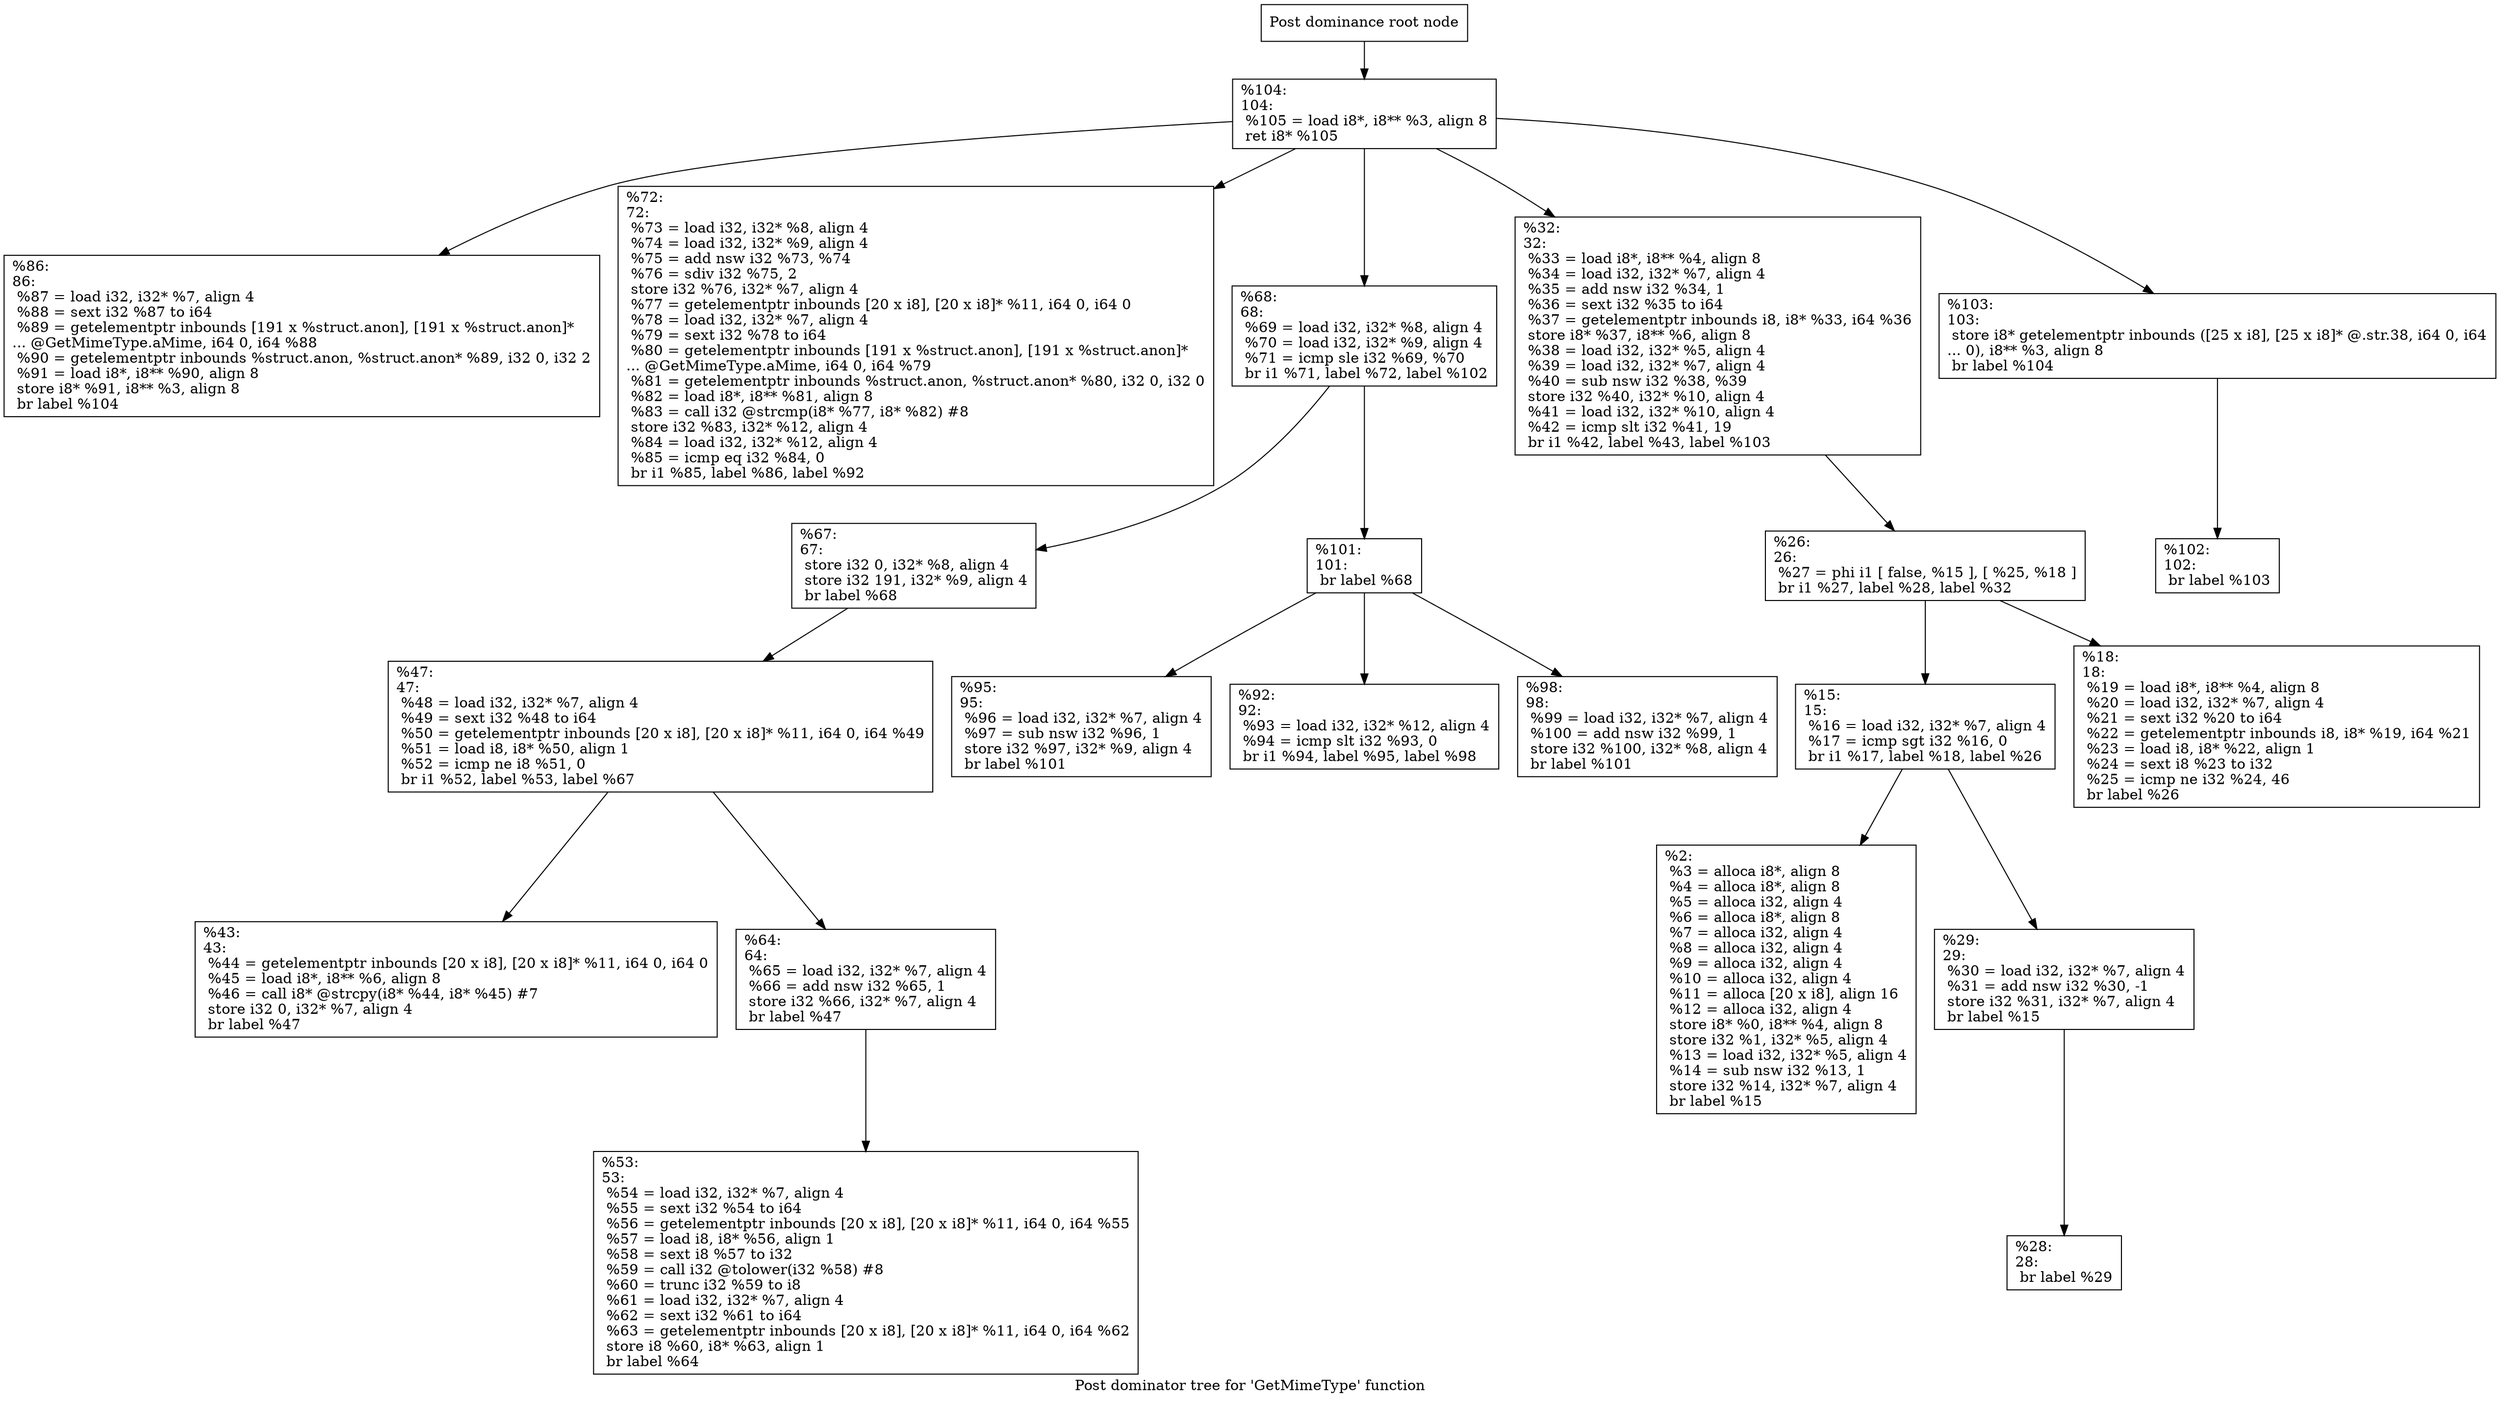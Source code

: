digraph "Post dominator tree for 'GetMimeType' function" {
	label="Post dominator tree for 'GetMimeType' function";

	Node0x16a73e0 [shape=record,label="{Post dominance root node}"];
	Node0x16a73e0 -> Node0x16f06c0;
	Node0x16f06c0 [shape=record,label="{%104:\l104:                                              \l  %105 = load i8*, i8** %3, align 8\l  ret i8* %105\l}"];
	Node0x16f06c0 -> Node0x169e800;
	Node0x16f06c0 -> Node0x16d5000;
	Node0x16f06c0 -> Node0x16e4a20;
	Node0x16f06c0 -> Node0x16ce1f0;
	Node0x16f06c0 -> Node0x16cf890;
	Node0x169e800 [shape=record,label="{%86:\l86:                                               \l  %87 = load i32, i32* %7, align 4\l  %88 = sext i32 %87 to i64\l  %89 = getelementptr inbounds [191 x %struct.anon], [191 x %struct.anon]*\l... @GetMimeType.aMime, i64 0, i64 %88\l  %90 = getelementptr inbounds %struct.anon, %struct.anon* %89, i32 0, i32 2\l  %91 = load i8*, i8** %90, align 8\l  store i8* %91, i8** %3, align 8\l  br label %104\l}"];
	Node0x16d5000 [shape=record,label="{%72:\l72:                                               \l  %73 = load i32, i32* %8, align 4\l  %74 = load i32, i32* %9, align 4\l  %75 = add nsw i32 %73, %74\l  %76 = sdiv i32 %75, 2\l  store i32 %76, i32* %7, align 4\l  %77 = getelementptr inbounds [20 x i8], [20 x i8]* %11, i64 0, i64 0\l  %78 = load i32, i32* %7, align 4\l  %79 = sext i32 %78 to i64\l  %80 = getelementptr inbounds [191 x %struct.anon], [191 x %struct.anon]*\l... @GetMimeType.aMime, i64 0, i64 %79\l  %81 = getelementptr inbounds %struct.anon, %struct.anon* %80, i32 0, i32 0\l  %82 = load i8*, i8** %81, align 8\l  %83 = call i32 @strcmp(i8* %77, i8* %82) #8\l  store i32 %83, i32* %12, align 4\l  %84 = load i32, i32* %12, align 4\l  %85 = icmp eq i32 %84, 0\l  br i1 %85, label %86, label %92\l}"];
	Node0x16e4a20 [shape=record,label="{%68:\l68:                                               \l  %69 = load i32, i32* %8, align 4\l  %70 = load i32, i32* %9, align 4\l  %71 = icmp sle i32 %69, %70\l  br i1 %71, label %72, label %102\l}"];
	Node0x16e4a20 -> Node0x16cf570;
	Node0x16e4a20 -> Node0x16e4c00;
	Node0x16cf570 [shape=record,label="{%67:\l67:                                               \l  store i32 0, i32* %8, align 4\l  store i32 191, i32* %9, align 4\l  br label %68\l}"];
	Node0x16cf570 -> Node0x16cb590;
	Node0x16cb590 [shape=record,label="{%47:\l47:                                               \l  %48 = load i32, i32* %7, align 4\l  %49 = sext i32 %48 to i64\l  %50 = getelementptr inbounds [20 x i8], [20 x i8]* %11, i64 0, i64 %49\l  %51 = load i8, i8* %50, align 1\l  %52 = icmp ne i8 %51, 0\l  br i1 %52, label %53, label %67\l}"];
	Node0x16cb590 -> Node0x16a9780;
	Node0x16cb590 -> Node0x16a7d60;
	Node0x16a9780 [shape=record,label="{%43:\l43:                                               \l  %44 = getelementptr inbounds [20 x i8], [20 x i8]* %11, i64 0, i64 0\l  %45 = load i8*, i8** %6, align 8\l  %46 = call i8* @strcpy(i8* %44, i8* %45) #7\l  store i32 0, i32* %7, align 4\l  br label %47\l}"];
	Node0x16a7d60 [shape=record,label="{%64:\l64:                                               \l  %65 = load i32, i32* %7, align 4\l  %66 = add nsw i32 %65, 1\l  store i32 %66, i32* %7, align 4\l  br label %47\l}"];
	Node0x16a7d60 -> Node0x16e5de0;
	Node0x16e5de0 [shape=record,label="{%53:\l53:                                               \l  %54 = load i32, i32* %7, align 4\l  %55 = sext i32 %54 to i64\l  %56 = getelementptr inbounds [20 x i8], [20 x i8]* %11, i64 0, i64 %55\l  %57 = load i8, i8* %56, align 1\l  %58 = sext i8 %57 to i32\l  %59 = call i32 @tolower(i32 %58) #8\l  %60 = trunc i32 %59 to i8\l  %61 = load i32, i32* %7, align 4\l  %62 = sext i32 %61 to i64\l  %63 = getelementptr inbounds [20 x i8], [20 x i8]* %11, i64 0, i64 %62\l  store i8 %60, i8* %63, align 1\l  br label %64\l}"];
	Node0x16e4c00 [shape=record,label="{%101:\l101:                                              \l  br label %68\l}"];
	Node0x16e4c00 -> Node0x16d5d40;
	Node0x16e4c00 -> Node0x16afc20;
	Node0x16e4c00 -> Node0x16c6720;
	Node0x16d5d40 [shape=record,label="{%95:\l95:                                               \l  %96 = load i32, i32* %7, align 4\l  %97 = sub nsw i32 %96, 1\l  store i32 %97, i32* %9, align 4\l  br label %101\l}"];
	Node0x16afc20 [shape=record,label="{%92:\l92:                                               \l  %93 = load i32, i32* %12, align 4\l  %94 = icmp slt i32 %93, 0\l  br i1 %94, label %95, label %98\l}"];
	Node0x16c6720 [shape=record,label="{%98:\l98:                                               \l  %99 = load i32, i32* %7, align 4\l  %100 = add nsw i32 %99, 1\l  store i32 %100, i32* %8, align 4\l  br label %101\l}"];
	Node0x16ce1f0 [shape=record,label="{%32:\l32:                                               \l  %33 = load i8*, i8** %4, align 8\l  %34 = load i32, i32* %7, align 4\l  %35 = add nsw i32 %34, 1\l  %36 = sext i32 %35 to i64\l  %37 = getelementptr inbounds i8, i8* %33, i64 %36\l  store i8* %37, i8** %6, align 8\l  %38 = load i32, i32* %5, align 4\l  %39 = load i32, i32* %7, align 4\l  %40 = sub nsw i32 %38, %39\l  store i32 %40, i32* %10, align 4\l  %41 = load i32, i32* %10, align 4\l  %42 = icmp slt i32 %41, 19\l  br i1 %42, label %43, label %103\l}"];
	Node0x16ce1f0 -> Node0x16a4930;
	Node0x16a4930 [shape=record,label="{%26:\l26:                                               \l  %27 = phi i1 [ false, %15 ], [ %25, %18 ]\l  br i1 %27, label %28, label %32\l}"];
	Node0x16a4930 -> Node0x16e48d0;
	Node0x16a4930 -> Node0x16c2710;
	Node0x16e48d0 [shape=record,label="{%15:\l15:                                               \l  %16 = load i32, i32* %7, align 4\l  %17 = icmp sgt i32 %16, 0\l  br i1 %17, label %18, label %26\l}"];
	Node0x16e48d0 -> Node0x16a70d0;
	Node0x16e48d0 -> Node0x16ec040;
	Node0x16a70d0 [shape=record,label="{%2:\l  %3 = alloca i8*, align 8\l  %4 = alloca i8*, align 8\l  %5 = alloca i32, align 4\l  %6 = alloca i8*, align 8\l  %7 = alloca i32, align 4\l  %8 = alloca i32, align 4\l  %9 = alloca i32, align 4\l  %10 = alloca i32, align 4\l  %11 = alloca [20 x i8], align 16\l  %12 = alloca i32, align 4\l  store i8* %0, i8** %4, align 8\l  store i32 %1, i32* %5, align 4\l  %13 = load i32, i32* %5, align 4\l  %14 = sub nsw i32 %13, 1\l  store i32 %14, i32* %7, align 4\l  br label %15\l}"];
	Node0x16ec040 [shape=record,label="{%29:\l29:                                               \l  %30 = load i32, i32* %7, align 4\l  %31 = add nsw i32 %30, -1\l  store i32 %31, i32* %7, align 4\l  br label %15\l}"];
	Node0x16ec040 -> Node0x16ea080;
	Node0x16ea080 [shape=record,label="{%28:\l28:                                               \l  br label %29\l}"];
	Node0x16c2710 [shape=record,label="{%18:\l18:                                               \l  %19 = load i8*, i8** %4, align 8\l  %20 = load i32, i32* %7, align 4\l  %21 = sext i32 %20 to i64\l  %22 = getelementptr inbounds i8, i8* %19, i64 %21\l  %23 = load i8, i8* %22, align 1\l  %24 = sext i8 %23 to i32\l  %25 = icmp ne i32 %24, 46\l  br label %26\l}"];
	Node0x16cf890 [shape=record,label="{%103:\l103:                                              \l  store i8* getelementptr inbounds ([25 x i8], [25 x i8]* @.str.38, i64 0, i64\l... 0), i8** %3, align 8\l  br label %104\l}"];
	Node0x16cf890 -> Node0x1724410;
	Node0x1724410 [shape=record,label="{%102:\l102:                                              \l  br label %103\l}"];
}
